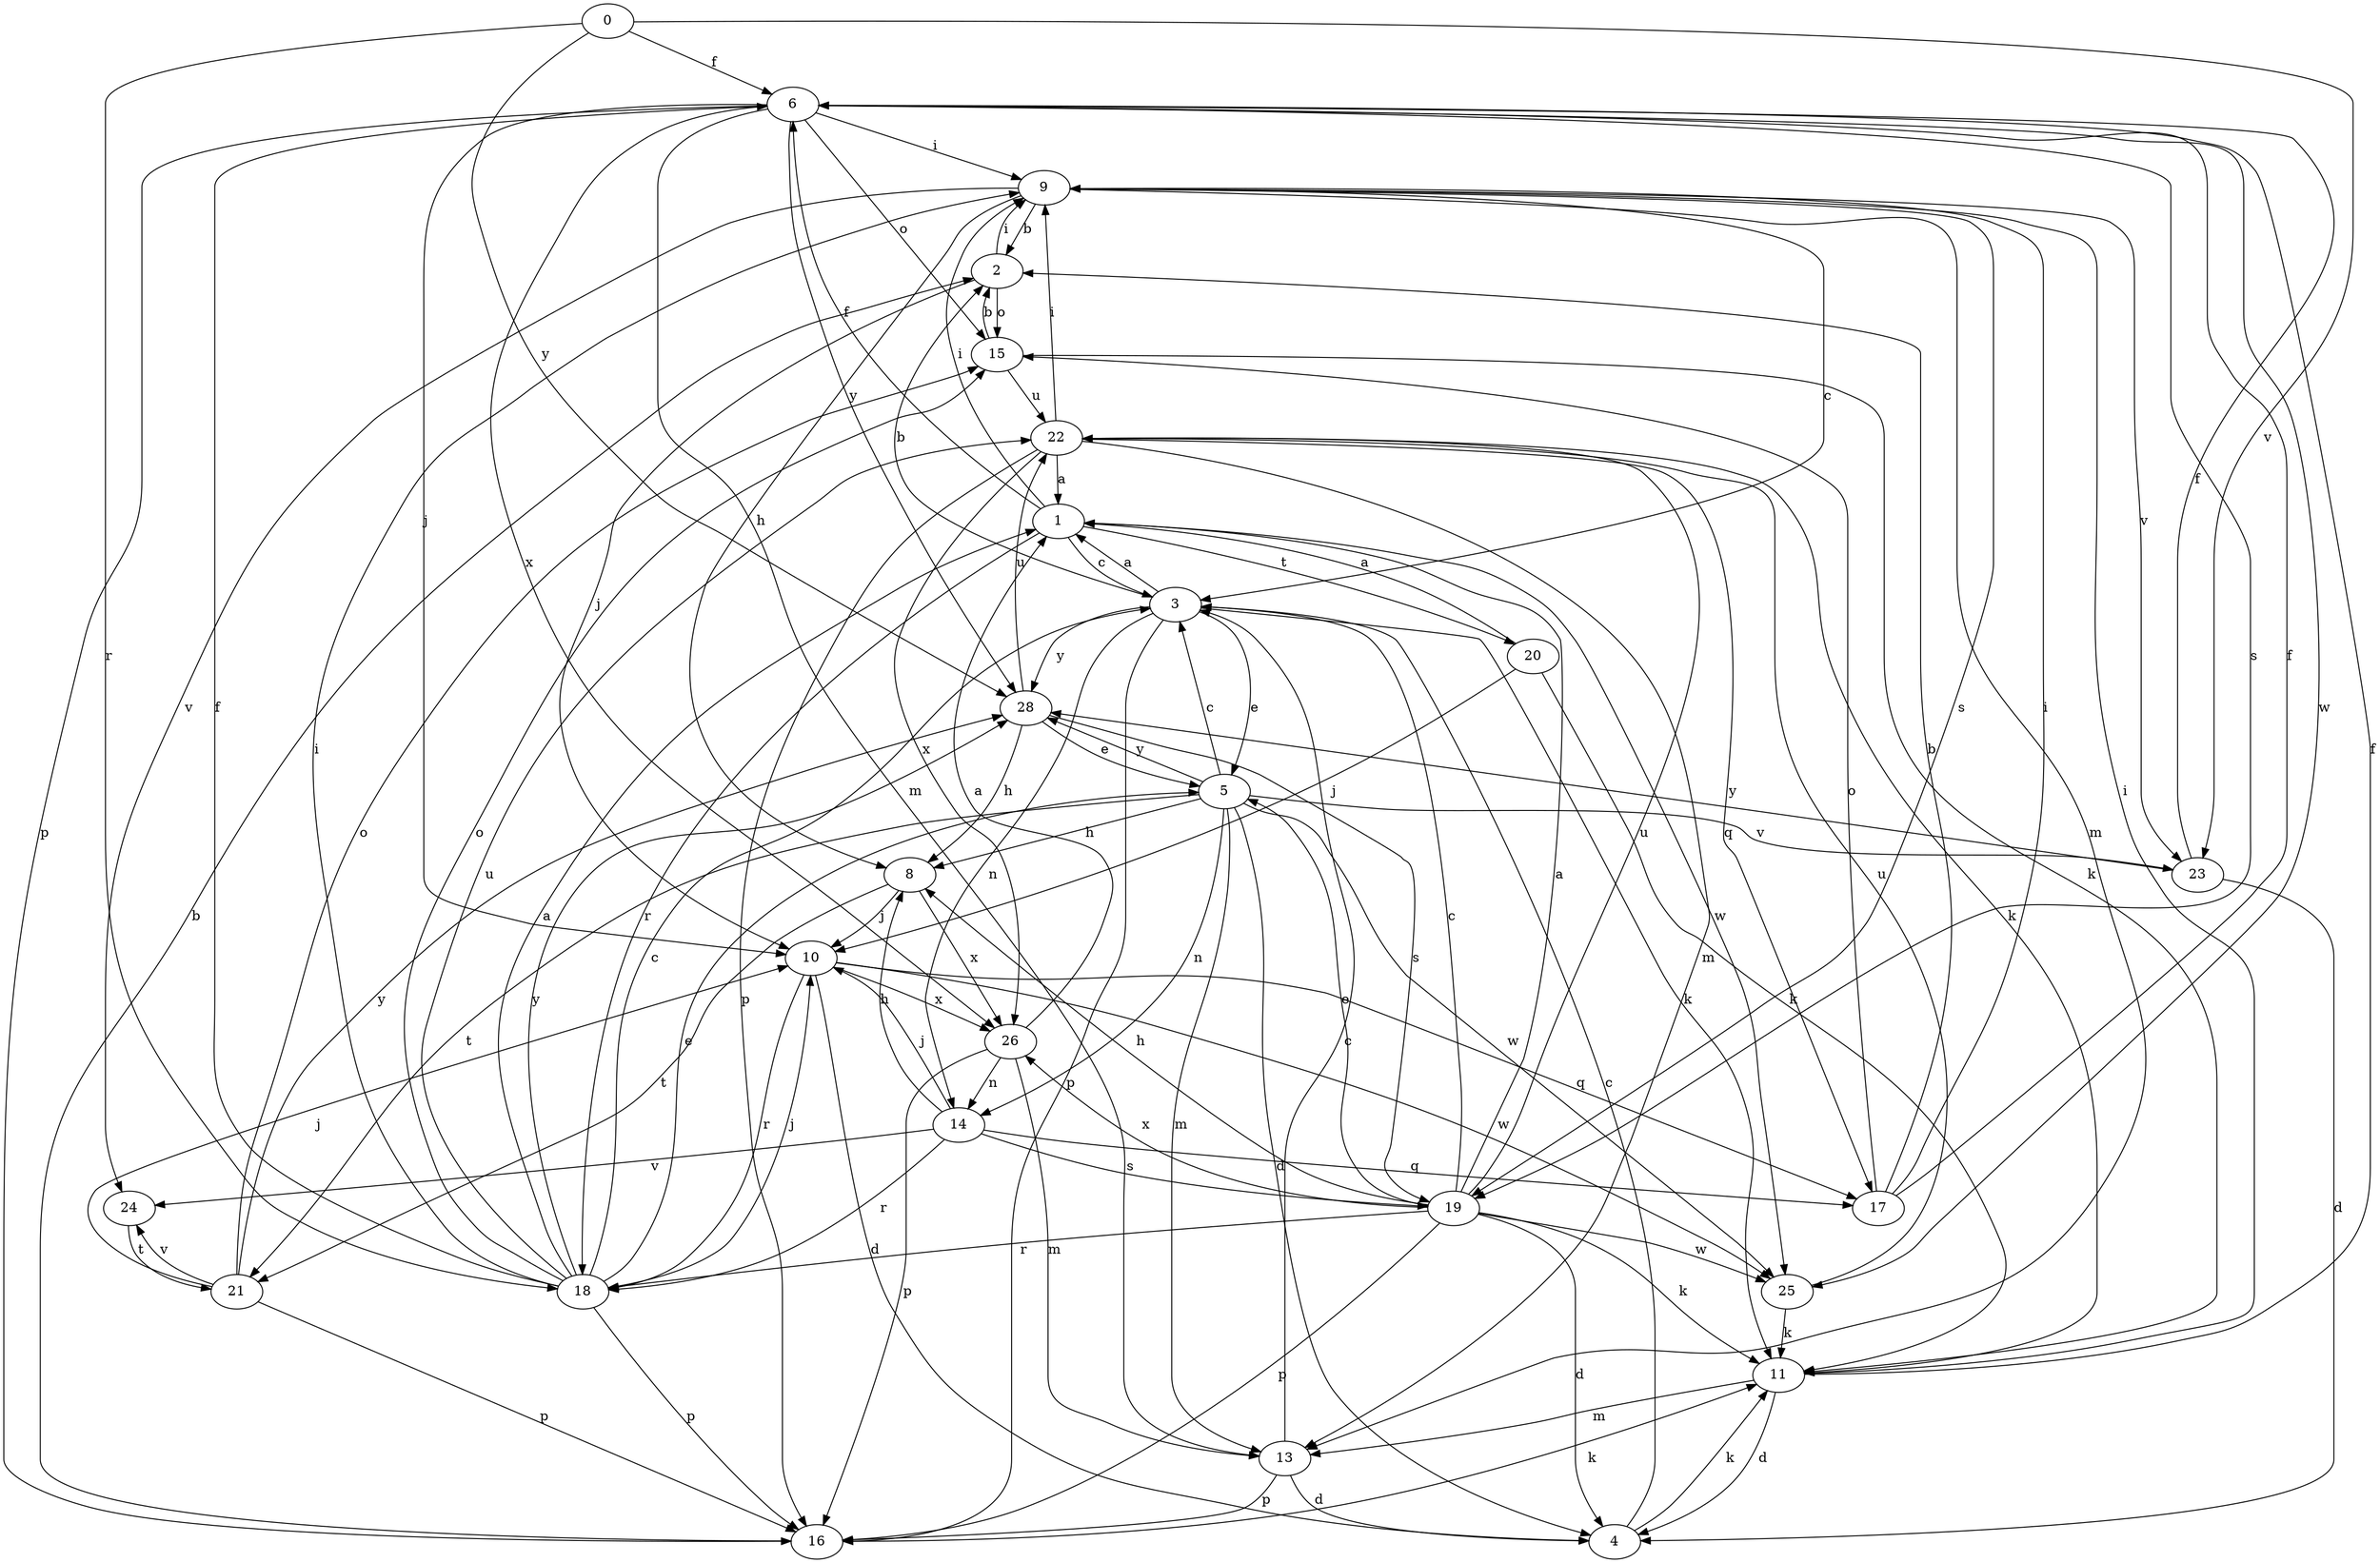 strict digraph  {
0;
1;
2;
3;
4;
5;
6;
8;
9;
10;
11;
13;
14;
15;
16;
17;
18;
19;
20;
21;
22;
23;
24;
25;
26;
28;
0 -> 6  [label=f];
0 -> 18  [label=r];
0 -> 23  [label=v];
0 -> 28  [label=y];
1 -> 3  [label=c];
1 -> 6  [label=f];
1 -> 9  [label=i];
1 -> 18  [label=r];
1 -> 20  [label=t];
1 -> 25  [label=w];
2 -> 9  [label=i];
2 -> 10  [label=j];
2 -> 15  [label=o];
3 -> 1  [label=a];
3 -> 2  [label=b];
3 -> 5  [label=e];
3 -> 11  [label=k];
3 -> 14  [label=n];
3 -> 16  [label=p];
3 -> 28  [label=y];
4 -> 3  [label=c];
4 -> 11  [label=k];
5 -> 3  [label=c];
5 -> 4  [label=d];
5 -> 8  [label=h];
5 -> 13  [label=m];
5 -> 14  [label=n];
5 -> 21  [label=t];
5 -> 23  [label=v];
5 -> 25  [label=w];
5 -> 28  [label=y];
6 -> 9  [label=i];
6 -> 10  [label=j];
6 -> 13  [label=m];
6 -> 15  [label=o];
6 -> 16  [label=p];
6 -> 19  [label=s];
6 -> 25  [label=w];
6 -> 26  [label=x];
6 -> 28  [label=y];
8 -> 10  [label=j];
8 -> 21  [label=t];
8 -> 26  [label=x];
9 -> 2  [label=b];
9 -> 3  [label=c];
9 -> 8  [label=h];
9 -> 13  [label=m];
9 -> 19  [label=s];
9 -> 23  [label=v];
9 -> 24  [label=v];
10 -> 4  [label=d];
10 -> 17  [label=q];
10 -> 18  [label=r];
10 -> 25  [label=w];
10 -> 26  [label=x];
11 -> 4  [label=d];
11 -> 6  [label=f];
11 -> 9  [label=i];
11 -> 13  [label=m];
13 -> 3  [label=c];
13 -> 4  [label=d];
13 -> 16  [label=p];
14 -> 8  [label=h];
14 -> 10  [label=j];
14 -> 17  [label=q];
14 -> 18  [label=r];
14 -> 19  [label=s];
14 -> 24  [label=v];
15 -> 2  [label=b];
15 -> 11  [label=k];
15 -> 22  [label=u];
16 -> 2  [label=b];
16 -> 11  [label=k];
17 -> 2  [label=b];
17 -> 6  [label=f];
17 -> 9  [label=i];
17 -> 15  [label=o];
18 -> 1  [label=a];
18 -> 3  [label=c];
18 -> 5  [label=e];
18 -> 6  [label=f];
18 -> 9  [label=i];
18 -> 10  [label=j];
18 -> 15  [label=o];
18 -> 16  [label=p];
18 -> 22  [label=u];
18 -> 28  [label=y];
19 -> 1  [label=a];
19 -> 3  [label=c];
19 -> 4  [label=d];
19 -> 5  [label=e];
19 -> 8  [label=h];
19 -> 11  [label=k];
19 -> 16  [label=p];
19 -> 18  [label=r];
19 -> 22  [label=u];
19 -> 25  [label=w];
19 -> 26  [label=x];
20 -> 1  [label=a];
20 -> 10  [label=j];
20 -> 11  [label=k];
21 -> 10  [label=j];
21 -> 15  [label=o];
21 -> 16  [label=p];
21 -> 24  [label=v];
21 -> 28  [label=y];
22 -> 1  [label=a];
22 -> 9  [label=i];
22 -> 11  [label=k];
22 -> 13  [label=m];
22 -> 16  [label=p];
22 -> 17  [label=q];
22 -> 26  [label=x];
23 -> 4  [label=d];
23 -> 6  [label=f];
23 -> 28  [label=y];
24 -> 21  [label=t];
25 -> 11  [label=k];
25 -> 22  [label=u];
26 -> 1  [label=a];
26 -> 13  [label=m];
26 -> 14  [label=n];
26 -> 16  [label=p];
28 -> 5  [label=e];
28 -> 8  [label=h];
28 -> 19  [label=s];
28 -> 22  [label=u];
}
